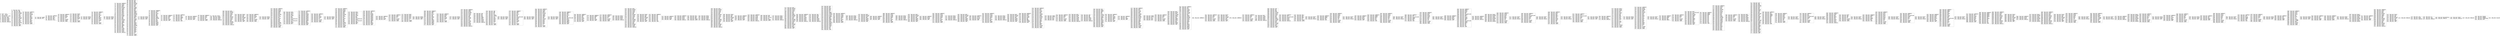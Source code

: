 digraph "graph.cfg.gv" {
	subgraph global {
		node [fontname=Courier fontsize=30.0 rank=same shape=box]
		block_0 [label="0: %00 = #0x1\l2: %01 = #0x40\l4: MSTORE(%01, %00)\l5: [NO_SSA] DUP1\l6: [NO_SSA] PUSH1\l8: [NO_SSA] PUSH1\la: [NO_SSA] PUSH1\lc: [NO_SSA] PUSH1\le: [NO_SSA] INVALID\l"]
		block_f [label="f: [NO_SSA] SUB\l10: [NO_SSA] AND\l11: [NO_SSA] DUP2\l12: [NO_SSA] MSTORE\l13: [NO_SSA] PUSH1\l15: [NO_SSA] ADD\l16: [NO_SSA] PUSH1\l18: [NO_SSA] DUP2\l19: [NO_SSA] MSTORE\l1a: [NO_SSA] PUSH1\l1c: [NO_SSA] ADD\l1d: [NO_SSA] PUSH1\l1f: [NO_SSA] DUP2\l20: [NO_SSA] MSTORE\l21: [NO_SSA] POP\l22: [NO_SSA] SWAP1\l23: [NO_SSA] JUMP\l"]
		block_24 [label="24: [NO_SSA] JUMPDEST\l25: [NO_SSA] DUP2\l26: [NO_SSA] MSTORE\l27: [NO_SSA] PUSH1\l29: [NO_SSA] ADD\l2a: [NO_SSA] SWAP1\l2b: [NO_SSA] PUSH1\l2d: [NO_SSA] SWAP1\l2e: [NO_SSA] SUB\l2f: [NO_SSA] SWAP1\l30: [NO_SSA] DUP2\l31: [NO_SSA] PUSH2\l34: [NO_SSA] JUMPI\l"]
		block_35 [label="35: [NO_SSA] SWAP1\l36: [NO_SSA] POP\l"]
		block_37 [label="37: [NO_SSA] JUMPDEST\l38: [NO_SSA] POP\l39: [NO_SSA] SWAP1\l3a: [NO_SSA] POP\l3b: [NO_SSA] PUSH1\l"]
		block_3d [label="3d: [NO_SSA] JUMPDEST\l3e: [NO_SSA] DUP4\l3f: [NO_SSA] MLOAD\l40: [NO_SSA] DUP2\l41: [NO_SSA] LT\l42: [NO_SSA] ISZERO\l43: [NO_SSA] PUSH2\l46: [NO_SSA] JUMPI\l"]
		block_47 [label="47: [NO_SSA] PUSH1\l49: [NO_SSA] DUP5\l4a: [NO_SSA] DUP3\l4b: [NO_SSA] DUP2\l4c: [NO_SSA] MLOAD\l4d: [NO_SSA] DUP2\l4e: [NO_SSA] LT\l4f: [NO_SSA] PUSH2\l52: [NO_SSA] JUMPI\l"]
		block_53 [label="53: [NO_SSA] PUSH2\l56: [NO_SSA] PUSH2\l59: [NO_SSA] JUMP\l"]
		block_5a [label="5a: [NO_SSA] JUMPDEST\l5b: [NO_SSA] PUSH1\l5d: [NO_SSA] MUL\l5e: [NO_SSA] PUSH1\l60: [NO_SSA] ADD\l61: [NO_SSA] ADD\l62: [NO_SSA] MLOAD\l63: [NO_SSA] DUP2\l64: [NO_SSA] SLOAD\l65: [NO_SSA] DUP2\l66: [NO_SSA] LT\l67: [NO_SSA] PUSH2\l6a: [NO_SSA] JUMPI\l"]
		block_6b [label="6b: [NO_SSA] PUSH2\l6e: [NO_SSA] PUSH2\l71: [NO_SSA] JUMP\l"]
		block_72 [label="72: [NO_SSA] JUMPDEST\l73: [NO_SSA] PUSH1\l75: [NO_SSA] SWAP2\l76: [NO_SSA] DUP3\l77: [NO_SSA] MSTORE\l78: [NO_SSA] PUSH1\l7a: [NO_SSA] SWAP2\l7b: [NO_SSA] DUP3\l7c: [NO_SSA] SWAP1\l7d: [NO_SSA] SHA3\l7e: [NO_SSA] PUSH1\l80: [NO_SSA] DUP1\l81: [NO_SSA] MLOAD\l82: [NO_SSA] PUSH1\l84: [NO_SSA] DUP2\l85: [NO_SSA] ADD\l86: [NO_SSA] DUP3\l87: [NO_SSA] MSTORE\l88: [NO_SSA] PUSH1\l8a: [NO_SSA] SWAP1\l8b: [NO_SSA] SWAP4\l8c: [NO_SSA] MUL\l8d: [NO_SSA] SWAP1\l8e: [NO_SSA] SWAP2\l8f: [NO_SSA] ADD\l90: [NO_SSA] DUP1\l91: [NO_SSA] SLOAD\l92: [NO_SSA] PUSH1\l94: [NO_SSA] PUSH1\l96: [NO_SSA] PUSH1\l98: [NO_SSA] INVALID\l"]
		block_99 [label="99: [NO_SSA] SUB\l9a: [NO_SSA] AND\l9b: [NO_SSA] DUP4\l9c: [NO_SSA] MSTORE\l9d: [NO_SSA] PUSH1\l9f: [NO_SSA] DUP2\la0: [NO_SSA] ADD\la1: [NO_SSA] SLOAD\la2: [NO_SSA] SWAP4\la3: [NO_SSA] DUP4\la4: [NO_SSA] ADD\la5: [NO_SSA] SWAP4\la6: [NO_SSA] SWAP1\la7: [NO_SSA] SWAP4\la8: [NO_SSA] MSTORE\la9: [NO_SSA] PUSH1\lab: [NO_SSA] SWAP1\lac: [NO_SSA] SWAP3\lad: [NO_SSA] ADD\lae: [NO_SSA] SLOAD\laf: [NO_SSA] SWAP2\lb0: [NO_SSA] DUP2\lb1: [NO_SSA] ADD\lb2: [NO_SSA] SWAP2\lb3: [NO_SSA] SWAP1\lb4: [NO_SSA] SWAP2\lb5: [NO_SSA] MSTORE\lb6: [NO_SSA] DUP3\lb7: [NO_SSA] MLOAD\lb8: [NO_SSA] DUP4\lb9: [NO_SSA] SWAP1\lba: [NO_SSA] DUP4\lbb: [NO_SSA] SWAP1\lbc: [NO_SSA] DUP2\lbd: [NO_SSA] LT\lbe: [NO_SSA] PUSH2\lc1: [NO_SSA] JUMPI\l"]
		block_c2 [label="c2: [NO_SSA] PUSH2\lc5: [NO_SSA] PUSH2\lc8: [NO_SSA] JUMP\l"]
		block_c9 [label="c9: [NO_SSA] JUMPDEST\lca: [NO_SSA] PUSH1\lcc: [NO_SSA] MUL\lcd: [NO_SSA] PUSH1\lcf: [NO_SSA] ADD\ld0: [NO_SSA] ADD\ld1: [NO_SSA] DUP2\ld2: [NO_SSA] SWAP1\ld3: [NO_SSA] MSTORE\ld4: [NO_SSA] POP\ld5: [NO_SSA] DUP1\ld6: [NO_SSA] DUP1\ld7: [NO_SSA] PUSH2\lda: [NO_SSA] SWAP1\ldb: [NO_SSA] PUSH2\lde: [NO_SSA] JUMP\l"]
		block_df [label="df: [NO_SSA] JUMPDEST\le0: [NO_SSA] SWAP2\le1: [NO_SSA] POP\le2: [NO_SSA] POP\le3: [NO_SSA] PUSH2\le6: [NO_SSA] JUMP\l"]
		block_e7 [label="e7: [NO_SSA] JUMPDEST\le8: [NO_SSA] POP\le9: [NO_SSA] SWAP3\lea: [NO_SSA] SWAP2\leb: [NO_SSA] POP\lec: [NO_SSA] POP\led: [NO_SSA] JUMP\l"]
		block_ee [label="ee: [NO_SSA] JUMPDEST\lef: [NO_SSA] PUSH2\lf2: [NO_SSA] PUSH2\lf5: [NO_SSA] JUMP\l"]
		block_f6 [label="f6: [NO_SSA] JUMPDEST\lf7: [NO_SSA] DUP3\lf8: [NO_SSA] DUP2\lf9: [NO_SSA] EQ\lfa: [NO_SSA] PUSH2\lfd: [NO_SSA] JUMPI\l"]
		block_fe [label="fe: [NO_SSA] PUSH1\l100: [NO_SSA] MLOAD\l101: [NO_SSA] PUSH3\l105: [NO_SSA] PUSH1\l107: [NO_SSA] INVALID\l"]
		block_108 [label="108: [NO_SSA] DUP2\l109: [NO_SSA] MSTORE\l10a: [NO_SSA] PUSH1\l10c: [NO_SSA] PUSH1\l10e: [NO_SSA] DUP3\l10f: [NO_SSA] ADD\l110: [NO_SSA] MSTORE\l111: [NO_SSA] PUSH1\l113: [NO_SSA] PUSH1\l115: [NO_SSA] DUP3\l116: [NO_SSA] ADD\l117: [NO_SSA] MSTORE\l118: [NO_SSA] PUSH18\l12b: [NO_SSA] PUSH1\l12d: [NO_SSA] INVALID\l"]
		block_12e [label="12e: [NO_SSA] PUSH1\l130: [NO_SSA] DUP3\l131: [NO_SSA] ADD\l132: [NO_SSA] MSTORE\l133: [NO_SSA] PUSH1\l135: [NO_SSA] ADD\l136: [NO_SSA] PUSH2\l139: [NO_SSA] JUMP\l"]
		block_13a [label="13a: [NO_SSA] JUMPDEST\l13b: [NO_SSA] DUP3\l13c: [NO_SSA] PUSH8\l145: [NO_SSA] DUP2\l146: [NO_SSA] GT\l147: [NO_SSA] ISZERO\l148: [NO_SSA] PUSH2\l14b: [NO_SSA] JUMPI\l"]
		block_14c [label="14c: [NO_SSA] PUSH2\l14f: [NO_SSA] PUSH2\l152: [NO_SSA] JUMP\l"]
		block_153 [label="153: [NO_SSA] JUMPDEST\l154: [NO_SSA] PUSH1\l156: [NO_SSA] MLOAD\l157: [NO_SSA] SWAP1\l158: [NO_SSA] DUP1\l159: [NO_SSA] DUP3\l15a: [NO_SSA] MSTORE\l15b: [NO_SSA] DUP1\l15c: [NO_SSA] PUSH1\l15e: [NO_SSA] MUL\l15f: [NO_SSA] PUSH1\l161: [NO_SSA] ADD\l162: [NO_SSA] DUP3\l163: [NO_SSA] ADD\l164: [NO_SSA] PUSH1\l166: [NO_SSA] MSTORE\l167: [NO_SSA] DUP1\l168: [NO_SSA] ISZERO\l169: [NO_SSA] PUSH2\l16c: [NO_SSA] JUMPI\l"]
		block_16d [label="16d: [NO_SSA] DUP2\l16e: [NO_SSA] PUSH1\l170: [NO_SSA] ADD\l171: [NO_SSA] PUSH1\l173: [NO_SSA] DUP3\l174: [NO_SSA] MUL\l175: [NO_SSA] DUP1\l176: [NO_SSA] CALLDATASIZE\l177: [NO_SSA] DUP4\l178: [NO_SSA] CALLDATACOPY\l179: [NO_SSA] ADD\l17a: [NO_SSA] SWAP1\l17b: [NO_SSA] POP\l"]
		block_17c [label="17c: [NO_SSA] JUMPDEST\l17d: [NO_SSA] POP\l17e: [NO_SSA] DUP1\l17f: [NO_SSA] MLOAD\l180: [NO_SSA] PUSH2\l183: [NO_SSA] SWAP2\l184: [NO_SSA] PUSH1\l186: [NO_SSA] SWAP2\l187: [NO_SSA] PUSH1\l189: [NO_SSA] SWAP1\l18a: [NO_SSA] SWAP2\l18b: [NO_SSA] ADD\l18c: [NO_SSA] SWAP1\l18d: [NO_SSA] PUSH2\l190: [NO_SSA] JUMP\l"]
		block_191 [label="191: [NO_SSA] JUMPDEST\l192: [NO_SSA] POP\l193: [NO_SSA] DUP1\l194: [NO_SSA] PUSH8\l19d: [NO_SSA] DUP2\l19e: [NO_SSA] GT\l19f: [NO_SSA] ISZERO\l1a0: [NO_SSA] PUSH2\l1a3: [NO_SSA] JUMPI\l"]
		block_1a4 [label="1a4: [NO_SSA] PUSH2\l1a7: [NO_SSA] PUSH2\l1aa: [NO_SSA] JUMP\l"]
		block_1ab [label="1ab: [NO_SSA] JUMPDEST\l1ac: [NO_SSA] PUSH1\l1ae: [NO_SSA] MLOAD\l1af: [NO_SSA] SWAP1\l1b0: [NO_SSA] DUP1\l1b1: [NO_SSA] DUP3\l1b2: [NO_SSA] MSTORE\l1b3: [NO_SSA] DUP1\l1b4: [NO_SSA] PUSH1\l1b6: [NO_SSA] MUL\l1b7: [NO_SSA] PUSH1\l1b9: [NO_SSA] ADD\l1ba: [NO_SSA] DUP3\l1bb: [NO_SSA] ADD\l1bc: [NO_SSA] PUSH1\l1be: [NO_SSA] MSTORE\l1bf: [NO_SSA] DUP1\l1c0: [NO_SSA] ISZERO\l1c1: [NO_SSA] PUSH2\l1c4: [NO_SSA] JUMPI\l"]
		block_1c5 [label="1c5: [NO_SSA] DUP2\l1c6: [NO_SSA] PUSH1\l1c8: [NO_SSA] ADD\l1c9: [NO_SSA] PUSH1\l1cb: [NO_SSA] DUP3\l1cc: [NO_SSA] MUL\l1cd: [NO_SSA] DUP1\l1ce: [NO_SSA] CALLDATASIZE\l1cf: [NO_SSA] DUP4\l1d0: [NO_SSA] CALLDATACOPY\l1d1: [NO_SSA] ADD\l1d2: [NO_SSA] SWAP1\l1d3: [NO_SSA] POP\l"]
		block_1d4 [label="1d4: [NO_SSA] JUMPDEST\l1d5: [NO_SSA] POP\l1d6: [NO_SSA] DUP1\l1d7: [NO_SSA] MLOAD\l1d8: [NO_SSA] PUSH2\l1db: [NO_SSA] SWAP2\l1dc: [NO_SSA] PUSH1\l1de: [NO_SSA] SWAP2\l1df: [NO_SSA] PUSH1\l1e1: [NO_SSA] SWAP1\l1e2: [NO_SSA] SWAP2\l1e3: [NO_SSA] ADD\l1e4: [NO_SSA] SWAP1\l1e5: [NO_SSA] PUSH2\l1e8: [NO_SSA] JUMP\l"]
		block_1e9 [label="1e9: [NO_SSA] JUMPDEST\l1ea: [NO_SSA] POP\l1eb: [NO_SSA] PUSH1\l1ed: [NO_SSA] DUP1\l"]
		block_1ee [label="1ee: [NO_SSA] JUMPDEST\l1ef: [NO_SSA] DUP5\l1f0: [NO_SSA] DUP3\l1f1: [NO_SSA] LT\l1f2: [NO_SSA] ISZERO\l1f3: [NO_SSA] PUSH2\l1f6: [NO_SSA] JUMPI\l"]
		block_1f7 [label="1f7: [NO_SSA] DUP6\l1f8: [NO_SSA] DUP6\l1f9: [NO_SSA] DUP4\l1fa: [NO_SSA] DUP2\l1fb: [NO_SSA] DUP2\l1fc: [NO_SSA] LT\l1fd: [NO_SSA] PUSH2\l200: [NO_SSA] JUMPI\l"]
		block_201 [label="201: [NO_SSA] PUSH2\l204: [NO_SSA] PUSH2\l207: [NO_SSA] JUMP\l"]
		block_208 [label="208: [NO_SSA] JUMPDEST\l209: [NO_SSA] SWAP1\l20a: [NO_SSA] POP\l20b: [NO_SSA] PUSH1\l20d: [NO_SSA] MUL\l20e: [NO_SSA] ADD\l20f: [NO_SSA] PUSH1\l211: [NO_SSA] DUP2\l212: [NO_SSA] ADD\l213: [NO_SSA] SWAP1\l214: [NO_SSA] PUSH2\l217: [NO_SSA] SWAP2\l218: [NO_SSA] SWAP1\l219: [NO_SSA] PUSH2\l21c: [NO_SSA] JUMP\l"]
		block_21d [label="21d: [NO_SSA] JUMPDEST\l21e: [NO_SSA] PUSH1\l220: [NO_SSA] DUP4\l221: [NO_SSA] DUP2\l222: [NO_SSA] SLOAD\l223: [NO_SSA] DUP2\l224: [NO_SSA] LT\l225: [NO_SSA] PUSH2\l228: [NO_SSA] JUMPI\l"]
		block_229 [label="229: [NO_SSA] PUSH2\l22c: [NO_SSA] PUSH2\l22f: [NO_SSA] JUMP\l"]
		block_230 [label="230: [NO_SSA] JUMPDEST\l231: [NO_SSA] SWAP1\l232: [NO_SSA] PUSH1\l234: [NO_SSA] MSTORE\l235: [NO_SSA] PUSH1\l237: [NO_SSA] PUSH1\l239: [NO_SSA] SHA3\l23a: [NO_SSA] ADD\l23b: [NO_SSA] PUSH1\l23d: [NO_SSA] PUSH2\l240: [NO_SSA] EXP\l241: [NO_SSA] DUP2\l242: [NO_SSA] SLOAD\l243: [NO_SSA] DUP2\l244: [NO_SSA] PUSH1\l246: [NO_SSA] PUSH1\l248: [NO_SSA] PUSH1\l24a: [NO_SSA] INVALID\l"]
		block_24b [label="24b: [NO_SSA] SUB\l24c: [NO_SSA] MUL\l24d: [NO_SSA] NOT\l24e: [NO_SSA] AND\l24f: [NO_SSA] SWAP1\l250: [NO_SSA] DUP4\l251: [NO_SSA] PUSH1\l253: [NO_SSA] PUSH1\l255: [NO_SSA] PUSH1\l257: [NO_SSA] INVALID\l"]
		block_258 [label="258: [NO_SSA] SUB\l259: [NO_SSA] AND\l25a: [NO_SSA] MUL\l25b: [NO_SSA] OR\l25c: [NO_SSA] SWAP1\l25d: [NO_SSA] SSTORE\l25e: [NO_SSA] POP\l25f: [NO_SSA] DUP4\l260: [NO_SSA] DUP4\l261: [NO_SSA] DUP4\l262: [NO_SSA] DUP2\l263: [NO_SSA] DUP2\l264: [NO_SSA] LT\l265: [NO_SSA] PUSH2\l268: [NO_SSA] JUMPI\l"]
		block_269 [label="269: [NO_SSA] PUSH2\l26c: [NO_SSA] PUSH2\l26f: [NO_SSA] JUMP\l"]
		block_270 [label="270: [NO_SSA] JUMPDEST\l271: [NO_SSA] SWAP1\l272: [NO_SSA] POP\l273: [NO_SSA] PUSH1\l275: [NO_SSA] MUL\l276: [NO_SSA] ADD\l277: [NO_SSA] CALLDATALOAD\l278: [NO_SSA] PUSH1\l27a: [NO_SSA] DUP4\l27b: [NO_SSA] DUP2\l27c: [NO_SSA] SLOAD\l27d: [NO_SSA] DUP2\l27e: [NO_SSA] LT\l27f: [NO_SSA] PUSH2\l282: [NO_SSA] JUMPI\l"]
		block_283 [label="283: [NO_SSA] PUSH2\l286: [NO_SSA] PUSH2\l289: [NO_SSA] JUMP\l"]
		block_28a [label="28a: [NO_SSA] JUMPDEST\l28b: [NO_SSA] PUSH1\l28d: [NO_SSA] SWAP2\l28e: [NO_SSA] DUP3\l28f: [NO_SSA] MSTORE\l290: [NO_SSA] PUSH1\l292: [NO_SSA] SWAP1\l293: [NO_SSA] SWAP2\l294: [NO_SSA] SHA3\l295: [NO_SSA] ADD\l296: [NO_SSA] SSTORE\l297: [NO_SSA] DUP4\l298: [NO_SSA] DUP4\l299: [NO_SSA] DUP4\l29a: [NO_SSA] DUP2\l29b: [NO_SSA] DUP2\l29c: [NO_SSA] LT\l29d: [NO_SSA] PUSH2\l2a0: [NO_SSA] JUMPI\l"]
		block_2a1 [label="2a1: [NO_SSA] PUSH2\l2a4: [NO_SSA] PUSH2\l2a7: [NO_SSA] JUMP\l"]
		block_2a8 [label="2a8: [NO_SSA] JUMPDEST\l2a9: [NO_SSA] SWAP1\l2aa: [NO_SSA] POP\l2ab: [NO_SSA] PUSH1\l2ad: [NO_SSA] MUL\l2ae: [NO_SSA] ADD\l2af: [NO_SSA] CALLDATALOAD\l2b0: [NO_SSA] DUP2\l2b1: [NO_SSA] PUSH2\l2b4: [NO_SSA] SWAP2\l2b5: [NO_SSA] SWAP1\l2b6: [NO_SSA] PUSH2\l2b9: [NO_SSA] JUMP\l"]
		block_2ba [label="2ba: [NO_SSA] JUMPDEST\l2bb: [NO_SSA] SWAP1\l2bc: [NO_SSA] POP\l2bd: [NO_SSA] DUP2\l2be: [NO_SSA] PUSH2\l2c1: [NO_SSA] DUP2\l2c2: [NO_SSA] PUSH2\l2c5: [NO_SSA] JUMP\l"]
		block_2c6 [label="2c6: [NO_SSA] JUMPDEST\l2c7: [NO_SSA] SWAP3\l2c8: [NO_SSA] POP\l2c9: [NO_SSA] POP\l2ca: [NO_SSA] PUSH2\l2cd: [NO_SSA] JUMP\l"]
		block_2ce [label="2ce: [NO_SSA] JUMPDEST\l2cf: [NO_SSA] PUSH2\l2d2: [NO_SSA] DUP2\l2d3: [NO_SSA] GT\l2d4: [NO_SSA] ISZERO\l2d5: [NO_SSA] PUSH2\l2d8: [NO_SSA] JUMPI\l"]
		block_2d9 [label="2d9: [NO_SSA] PUSH1\l2db: [NO_SSA] MLOAD\l2dc: [NO_SSA] PUSH3\l2e0: [NO_SSA] PUSH1\l2e2: [NO_SSA] INVALID\l"]
		block_2e3 [label="2e3: [NO_SSA] DUP2\l2e4: [NO_SSA] MSTORE\l2e5: [NO_SSA] PUSH1\l2e7: [NO_SSA] PUSH1\l2e9: [NO_SSA] DUP3\l2ea: [NO_SSA] ADD\l2eb: [NO_SSA] MSTORE\l2ec: [NO_SSA] PUSH1\l2ee: [NO_SSA] PUSH1\l2f0: [NO_SSA] DUP3\l2f1: [NO_SSA] ADD\l2f2: [NO_SSA] MSTORE\l2f3: [NO_SSA] PUSH32\l314: [NO_SSA] PUSH1\l316: [NO_SSA] DUP3\l317: [NO_SSA] ADD\l318: [NO_SSA] MSTORE\l319: [NO_SSA] PUSH6\l320: [NO_SSA] PUSH1\l322: [NO_SSA] INVALID\l"]
		block_323 [label="323: [NO_SSA] PUSH1\l325: [NO_SSA] DUP3\l326: [NO_SSA] ADD\l327: [NO_SSA] MSTORE\l328: [NO_SSA] PUSH1\l32a: [NO_SSA] ADD\l32b: [NO_SSA] PUSH2\l32e: [NO_SSA] JUMP\l"]
		block_32f [label="32f: [NO_SSA] JUMPDEST\l330: [NO_SSA] POP\l331: [NO_SSA] POP\l332: [NO_SSA] POP\l333: [NO_SSA] POP\l334: [NO_SSA] POP\l335: [NO_SSA] POP\l336: [NO_SSA] JUMP\l"]
		block_337 [label="337: [NO_SSA] JUMPDEST\l338: [NO_SSA] PUSH2\l33b: [NO_SSA] PUSH2\l33e: [NO_SSA] JUMP\l"]
		block_33f [label="33f: [NO_SSA] JUMPDEST\l340: [NO_SSA] PUSH1\l342: [NO_SSA] PUSH1\l344: [NO_SSA] PUSH1\l346: [NO_SSA] INVALID\l"]
		block_347 [label="347: [NO_SSA] SUB\l348: [NO_SSA] DUP2\l349: [NO_SSA] AND\l34a: [NO_SSA] PUSH2\l34d: [NO_SSA] JUMPI\l"]
		block_34e [label="34e: [NO_SSA] PUSH1\l350: [NO_SSA] MLOAD\l351: [NO_SSA] PUSH3\l355: [NO_SSA] PUSH1\l357: [NO_SSA] INVALID\l"]
		block_358 [label="358: [NO_SSA] DUP2\l359: [NO_SSA] MSTORE\l35a: [NO_SSA] PUSH1\l35c: [NO_SSA] PUSH1\l35e: [NO_SSA] DUP3\l35f: [NO_SSA] ADD\l360: [NO_SSA] MSTORE\l361: [NO_SSA] PUSH1\l363: [NO_SSA] PUSH1\l365: [NO_SSA] DUP3\l366: [NO_SSA] ADD\l367: [NO_SSA] MSTORE\l368: [NO_SSA] PUSH32\l389: [NO_SSA] PUSH1\l38b: [NO_SSA] DUP3\l38c: [NO_SSA] ADD\l38d: [NO_SSA] MSTORE\l38e: [NO_SSA] PUSH6\l395: [NO_SSA] PUSH1\l397: [NO_SSA] INVALID\l"]
		block_398 [label="398: [NO_SSA] PUSH1\l39a: [NO_SSA] DUP3\l39b: [NO_SSA] ADD\l39c: [NO_SSA] MSTORE\l39d: [NO_SSA] PUSH1\l39f: [NO_SSA] ADD\l3a0: [NO_SSA] PUSH2\l3a3: [NO_SSA] JUMP\l"]
		block_3a4 [label="3a4: [NO_SSA] JUMPDEST\l3a5: [NO_SSA] PUSH2\l3a8: [NO_SSA] DUP2\l3a9: [NO_SSA] PUSH2\l3ac: [NO_SSA] JUMP\l"]
		block_3ad [label="3ad: [NO_SSA] JUMPDEST\l3ae: [NO_SSA] PUSH1\l3b0: [NO_SSA] SLOAD\l3b1: [NO_SSA] PUSH1\l3b3: [NO_SSA] PUSH1\l3b5: [NO_SSA] PUSH1\l3b7: [NO_SSA] INVALID\l"]
		block_3b8 [label="3b8: [NO_SSA] SUB\l3b9: [NO_SSA] AND\l3ba: [NO_SSA] CALLER\l3bb: [NO_SSA] EQ\l3bc: [NO_SSA] PUSH2\l3bf: [NO_SSA] JUMPI\l"]
		block_3c0 [label="3c0: [NO_SSA] PUSH1\l3c2: [NO_SSA] MLOAD\l3c3: [NO_SSA] PUSH3\l3c7: [NO_SSA] PUSH1\l3c9: [NO_SSA] INVALID\l"]
		block_3ca [label="3ca: [NO_SSA] DUP2\l3cb: [NO_SSA] MSTORE\l3cc: [NO_SSA] PUSH1\l3ce: [NO_SSA] PUSH1\l3d0: [NO_SSA] DUP3\l3d1: [NO_SSA] ADD\l3d2: [NO_SSA] DUP2\l3d3: [NO_SSA] SWAP1\l3d4: [NO_SSA] MSTORE\l3d5: [NO_SSA] PUSH1\l3d7: [NO_SSA] DUP3\l3d8: [NO_SSA] ADD\l3d9: [NO_SSA] MSTORE\l3da: [NO_SSA] PUSH32\l3fb: [NO_SSA] PUSH1\l3fd: [NO_SSA] DUP3\l3fe: [NO_SSA] ADD\l3ff: [NO_SSA] MSTORE\l400: [NO_SSA] PUSH1\l402: [NO_SSA] ADD\l403: [NO_SSA] PUSH2\l406: [NO_SSA] JUMP\l"]
		block_407 [label="407: [NO_SSA] JUMPDEST\l408: [NO_SSA] PUSH1\l40a: [NO_SSA] DUP1\l40b: [NO_SSA] SLOAD\l40c: [NO_SSA] PUSH1\l40e: [NO_SSA] PUSH1\l410: [NO_SSA] PUSH1\l412: [NO_SSA] INVALID\l"]
		block_413 [label="413: [NO_SSA] SUB\l414: [NO_SSA] DUP4\l415: [NO_SSA] DUP2\l416: [NO_SSA] AND\l417: [NO_SSA] PUSH1\l419: [NO_SSA] PUSH1\l41b: [NO_SSA] PUSH1\l41d: [NO_SSA] INVALID\l"]
		block_41e [label="41e: [NO_SSA] SUB\l41f: [NO_SSA] NOT\l420: [NO_SSA] DUP4\l421: [NO_SSA] AND\l422: [NO_SSA] DUP2\l423: [NO_SSA] OR\l424: [NO_SSA] SWAP1\l425: [NO_SSA] SWAP4\l426: [NO_SSA] SSTORE\l427: [NO_SSA] PUSH1\l429: [NO_SSA] MLOAD\l42a: [NO_SSA] SWAP2\l42b: [NO_SSA] AND\l42c: [NO_SSA] SWAP2\l42d: [NO_SSA] SWAP1\l42e: [NO_SSA] DUP3\l42f: [NO_SSA] SWAP1\l430: [NO_SSA] PUSH32\l451: [NO_SSA] SWAP1\l452: [NO_SSA] PUSH1\l454: [NO_SSA] SWAP1\l455: [NO_SSA] LOG3\l456: [NO_SSA] POP\l457: [NO_SSA] POP\l458: [NO_SSA] JUMP\l"]
		block_459 [label="459: [NO_SSA] JUMPDEST\l45a: [NO_SSA] PUSH1\l45c: [NO_SSA] SLOAD\l45d: [NO_SSA] PUSH2\l460: [NO_SSA] SWAP1\l461: [NO_SSA] DIV\l462: [NO_SSA] PUSH1\l464: [NO_SSA] AND\l465: [NO_SSA] PUSH2\l468: [NO_SSA] JUMPI\l"]
		block_469 [label="469: [NO_SSA] PUSH1\l46b: [NO_SSA] MLOAD\l46c: [NO_SSA] PUSH3\l470: [NO_SSA] PUSH1\l472: [NO_SSA] INVALID\l"]
		block_473 [label="473: [NO_SSA] DUP2\l474: [NO_SSA] MSTORE\l475: [NO_SSA] PUSH1\l477: [NO_SSA] ADD\l478: [NO_SSA] PUSH2\l47b: [NO_SSA] SWAP1\l47c: [NO_SSA] PUSH2\l47f: [NO_SSA] JUMP\l"]
		block_480 [label="480: [NO_SSA] JUMPDEST\l481: [NO_SSA] PUSH2\l484: [NO_SSA] PUSH2\l487: [NO_SSA] JUMP\l"]
		block_488 [label="488: [NO_SSA] JUMPDEST\l489: [NO_SSA] PUSH1\l48b: [NO_SSA] SLOAD\l48c: [NO_SSA] PUSH2\l48f: [NO_SSA] SWAP1\l490: [NO_SSA] DIV\l491: [NO_SSA] PUSH1\l493: [NO_SSA] AND\l494: [NO_SSA] PUSH2\l497: [NO_SSA] JUMPI\l"]
		block_498 [label="498: [NO_SSA] PUSH1\l49a: [NO_SSA] MLOAD\l49b: [NO_SSA] PUSH3\l49f: [NO_SSA] PUSH1\l4a1: [NO_SSA] INVALID\l"]
		block_4a2 [label="4a2: [NO_SSA] DUP2\l4a3: [NO_SSA] MSTORE\l4a4: [NO_SSA] PUSH1\l4a6: [NO_SSA] ADD\l4a7: [NO_SSA] PUSH2\l4aa: [NO_SSA] SWAP1\l4ab: [NO_SSA] PUSH2\l4ae: [NO_SSA] JUMP\l"]
		block_4af [label="4af: [NO_SSA] JUMPDEST\l4b0: [NO_SSA] PUSH2\l4b3: [NO_SSA] PUSH2\l4b6: [NO_SSA] JUMP\l"]
		block_4b7 [label="4b7: [NO_SSA] JUMPDEST\l4b8: [NO_SSA] PUSH1\l4ba: [NO_SSA] SLOAD\l4bb: [NO_SSA] PUSH2\l4be: [NO_SSA] SWAP1\l4bf: [NO_SSA] DIV\l4c0: [NO_SSA] PUSH1\l4c2: [NO_SSA] AND\l4c3: [NO_SSA] PUSH2\l4c6: [NO_SSA] JUMPI\l"]
		block_4c7 [label="4c7: [NO_SSA] PUSH1\l4c9: [NO_SSA] MLOAD\l4ca: [NO_SSA] PUSH3\l4ce: [NO_SSA] PUSH1\l4d0: [NO_SSA] INVALID\l"]
		block_4d1 [label="4d1: [NO_SSA] DUP2\l4d2: [NO_SSA] MSTORE\l4d3: [NO_SSA] PUSH1\l4d5: [NO_SSA] ADD\l4d6: [NO_SSA] PUSH2\l4d9: [NO_SSA] SWAP1\l4da: [NO_SSA] PUSH2\l4dd: [NO_SSA] JUMP\l"]
		block_4de [label="4de: [NO_SSA] JUMPDEST\l4df: [NO_SSA] PUSH2\l4e2: [NO_SSA] CALLER\l4e3: [NO_SSA] PUSH2\l4e6: [NO_SSA] JUMP\l"]
		block_4e7 [label="4e7: [NO_SSA] JUMPDEST\l4e8: [NO_SSA] PUSH1\l4ea: [NO_SSA] SLOAD\l4eb: [NO_SSA] PUSH2\l4ee: [NO_SSA] SWAP1\l4ef: [NO_SSA] DIV\l4f0: [NO_SSA] PUSH1\l4f2: [NO_SSA] AND\l4f3: [NO_SSA] PUSH2\l4f6: [NO_SSA] JUMPI\l"]
		block_4f7 [label="4f7: [NO_SSA] PUSH1\l4f9: [NO_SSA] MLOAD\l4fa: [NO_SSA] PUSH3\l4fe: [NO_SSA] PUSH1\l500: [NO_SSA] INVALID\l"]
		block_501 [label="501: [NO_SSA] DUP2\l502: [NO_SSA] MSTORE\l503: [NO_SSA] PUSH1\l505: [NO_SSA] ADD\l506: [NO_SSA] PUSH2\l509: [NO_SSA] SWAP1\l50a: [NO_SSA] PUSH2\l50d: [NO_SSA] JUMP\l"]
		block_50e [label="50e: [NO_SSA] JUMPDEST\l50f: [NO_SSA] PUSH1\l511: [NO_SSA] DUP1\l512: [NO_SSA] SLOAD\l513: [NO_SSA] PUSH1\l515: [NO_SSA] NOT\l516: [NO_SSA] AND\l517: [NO_SSA] SWAP1\l518: [NO_SSA] SSTORE\l519: [NO_SSA] JUMP\l"]
		block_51a [label="51a: [NO_SSA] JUMPDEST\l51b: [NO_SSA] DUP3\l51c: [NO_SSA] DUP1\l51d: [NO_SSA] SLOAD\l51e: [NO_SSA] DUP3\l51f: [NO_SSA] DUP3\l520: [NO_SSA] SSTORE\l521: [NO_SSA] SWAP1\l522: [NO_SSA] PUSH1\l524: [NO_SSA] MSTORE\l525: [NO_SSA] PUSH1\l527: [NO_SSA] PUSH1\l529: [NO_SSA] SHA3\l52a: [NO_SSA] SWAP1\l52b: [NO_SSA] DUP2\l52c: [NO_SSA] ADD\l52d: [NO_SSA] SWAP3\l52e: [NO_SSA] DUP3\l52f: [NO_SSA] ISZERO\l530: [NO_SSA] PUSH2\l533: [NO_SSA] JUMPI\l"]
		block_534 [label="534: [NO_SSA] SWAP2\l535: [NO_SSA] PUSH1\l537: [NO_SSA] MUL\l538: [NO_SSA] DUP3\l539: [NO_SSA] ADD\l"]
		block_53a [label="53a: [NO_SSA] JUMPDEST\l53b: [NO_SSA] DUP3\l53c: [NO_SSA] DUP2\l53d: [NO_SSA] GT\l53e: [NO_SSA] ISZERO\l53f: [NO_SSA] PUSH2\l542: [NO_SSA] JUMPI\l"]
		block_543 [label="543: [NO_SSA] DUP3\l544: [NO_SSA] MLOAD\l545: [NO_SSA] DUP3\l546: [NO_SSA] SLOAD\l547: [NO_SSA] PUSH1\l549: [NO_SSA] PUSH1\l54b: [NO_SSA] PUSH1\l54d: [NO_SSA] INVALID\l"]
		block_54e [label="54e: [NO_SSA] SUB\l54f: [NO_SSA] NOT\l550: [NO_SSA] AND\l551: [NO_SSA] PUSH1\l553: [NO_SSA] PUSH1\l555: [NO_SSA] PUSH1\l557: [NO_SSA] INVALID\l"]
		block_558 [label="558: [NO_SSA] SUB\l559: [NO_SSA] SWAP1\l55a: [NO_SSA] SWAP2\l55b: [NO_SSA] AND\l55c: [NO_SSA] OR\l55d: [NO_SSA] DUP3\l55e: [NO_SSA] SSTORE\l55f: [NO_SSA] PUSH1\l561: [NO_SSA] SWAP1\l562: [NO_SSA] SWAP3\l563: [NO_SSA] ADD\l564: [NO_SSA] SWAP2\l565: [NO_SSA] PUSH1\l567: [NO_SSA] SWAP1\l568: [NO_SSA] SWAP2\l569: [NO_SSA] ADD\l56a: [NO_SSA] SWAP1\l56b: [NO_SSA] PUSH2\l56e: [NO_SSA] JUMP\l"]
		block_56f [label="56f: [NO_SSA] JUMPDEST\l570: [NO_SSA] POP\l571: [NO_SSA] PUSH2\l574: [NO_SSA] SWAP3\l575: [NO_SSA] SWAP2\l576: [NO_SSA] POP\l577: [NO_SSA] PUSH2\l57a: [NO_SSA] JUMP\l"]
		block_57b [label="57b: [NO_SSA] JUMPDEST\l57c: [NO_SSA] POP\l57d: [NO_SSA] SWAP1\l57e: [NO_SSA] JUMP\l"]
		block_57f [label="57f: [NO_SSA] JUMPDEST\l580: [NO_SSA] DUP3\l581: [NO_SSA] DUP1\l582: [NO_SSA] SLOAD\l583: [NO_SSA] DUP3\l584: [NO_SSA] DUP3\l585: [NO_SSA] SSTORE\l586: [NO_SSA] SWAP1\l587: [NO_SSA] PUSH1\l589: [NO_SSA] MSTORE\l58a: [NO_SSA] PUSH1\l58c: [NO_SSA] PUSH1\l58e: [NO_SSA] SHA3\l58f: [NO_SSA] SWAP1\l590: [NO_SSA] DUP2\l591: [NO_SSA] ADD\l592: [NO_SSA] SWAP3\l593: [NO_SSA] DUP3\l594: [NO_SSA] ISZERO\l595: [NO_SSA] PUSH2\l598: [NO_SSA] JUMPI\l"]
		block_599 [label="599: [NO_SSA] SWAP2\l59a: [NO_SSA] PUSH1\l59c: [NO_SSA] MUL\l59d: [NO_SSA] DUP3\l59e: [NO_SSA] ADD\l"]
		block_59f [label="59f: [NO_SSA] JUMPDEST\l5a0: [NO_SSA] DUP3\l5a1: [NO_SSA] DUP2\l5a2: [NO_SSA] GT\l5a3: [NO_SSA] ISZERO\l5a4: [NO_SSA] PUSH2\l5a7: [NO_SSA] JUMPI\l"]
		block_5a8 [label="5a8: [NO_SSA] DUP3\l5a9: [NO_SSA] MLOAD\l5aa: [NO_SSA] DUP3\l5ab: [NO_SSA] SSTORE\l5ac: [NO_SSA] SWAP2\l5ad: [NO_SSA] PUSH1\l5af: [NO_SSA] ADD\l5b0: [NO_SSA] SWAP2\l5b1: [NO_SSA] SWAP1\l5b2: [NO_SSA] PUSH1\l5b4: [NO_SSA] ADD\l5b5: [NO_SSA] SWAP1\l5b6: [NO_SSA] PUSH2\l5b9: [NO_SSA] JUMP\l"]
		block_5ba [label="5ba: [NO_SSA] JUMPDEST\l5bb: [NO_SSA] POP\l5bc: [NO_SSA] DUP1\l5bd: [NO_SSA] SLOAD\l5be: [NO_SSA] PUSH1\l5c0: [NO_SSA] DUP3\l5c1: [NO_SSA] SSTORE\l5c2: [NO_SSA] PUSH1\l5c4: [NO_SSA] MUL\l5c5: [NO_SSA] SWAP1\l5c6: [NO_SSA] PUSH1\l5c8: [NO_SSA] MSTORE\l5c9: [NO_SSA] PUSH1\l5cb: [NO_SSA] PUSH1\l5cd: [NO_SSA] SHA3\l5ce: [NO_SSA] SWAP1\l5cf: [NO_SSA] DUP2\l5d0: [NO_SSA] ADD\l5d1: [NO_SSA] SWAP1\l5d2: [NO_SSA] PUSH2\l5d5: [NO_SSA] SWAP2\l5d6: [NO_SSA] SWAP1\l5d7: [NO_SSA] PUSH2\l5da: [NO_SSA] JUMP\l"]
		block_5db [label="5db: [NO_SSA] JUMPDEST\l"]
		block_5dc [label="5dc: [NO_SSA] JUMPDEST\l5dd: [NO_SSA] DUP1\l5de: [NO_SSA] DUP3\l5df: [NO_SSA] GT\l5e0: [NO_SSA] ISZERO\l5e1: [NO_SSA] PUSH2\l5e4: [NO_SSA] JUMPI\l"]
		block_5e5 [label="5e5: [NO_SSA] PUSH1\l5e7: [NO_SSA] DUP2\l5e8: [NO_SSA] SSTORE\l5e9: [NO_SSA] PUSH1\l5eb: [NO_SSA] ADD\l5ec: [NO_SSA] PUSH2\l5ef: [NO_SSA] JUMP\l"]
		block_5f0 [label="5f0: [NO_SSA] JUMPDEST\l"]
		block_5f1 [label="5f1: [NO_SSA] JUMPDEST\l5f2: [NO_SSA] DUP1\l5f3: [NO_SSA] DUP3\l5f4: [NO_SSA] GT\l5f5: [NO_SSA] ISZERO\l5f6: [NO_SSA] PUSH2\l5f9: [NO_SSA] JUMPI\l"]
		block_5fa [label="5fa: [NO_SSA] DUP1\l5fb: [NO_SSA] SLOAD\l5fc: [NO_SSA] PUSH1\l5fe: [NO_SSA] PUSH1\l600: [NO_SSA] PUSH1\l602: [NO_SSA] INVALID\l"]
		block_603 [label="603: [NO_SSA] SUB\l604: [NO_SSA] NOT\l605: [NO_SSA] AND\l606: [NO_SSA] DUP2\l607: [NO_SSA] SSTORE\l608: [NO_SSA] PUSH1\l60a: [NO_SSA] PUSH1\l60c: [NO_SSA] DUP3\l60d: [NO_SSA] ADD\l60e: [NO_SSA] DUP2\l60f: [NO_SSA] SWAP1\l610: [NO_SSA] SSTORE\l611: [NO_SSA] PUSH1\l613: [NO_SSA] DUP3\l614: [NO_SSA] ADD\l615: [NO_SSA] SSTORE\l616: [NO_SSA] PUSH1\l618: [NO_SSA] ADD\l619: [NO_SSA] PUSH2\l61c: [NO_SSA] JUMP\l"]
		block_61d [label="61d: [NO_SSA] JUMPDEST\l61e: [NO_SSA] DUP1\l61f: [NO_SSA] CALLDATALOAD\l620: [NO_SSA] PUSH1\l622: [NO_SSA] PUSH1\l624: [NO_SSA] PUSH1\l626: [NO_SSA] INVALID\l"]
		block_627 [label="627: [NO_SSA] SUB\l628: [NO_SSA] DUP2\l629: [NO_SSA] AND\l62a: [NO_SSA] DUP2\l62b: [NO_SSA] EQ\l62c: [NO_SSA] PUSH2\l62f: [NO_SSA] JUMPI\l"]
		block_630 [label="630: [NO_SSA] PUSH1\l632: [NO_SSA] DUP1\l633: [NO_SSA] REVERT\l"]
		block_634 [label="634: [NO_SSA] JUMPDEST\l635: [NO_SSA] SWAP2\l636: [NO_SSA] SWAP1\l637: [NO_SSA] POP\l638: [NO_SSA] JUMP\l"]
		block_639 [label="639: [NO_SSA] JUMPDEST\l63a: [NO_SSA] PUSH1\l63c: [NO_SSA] PUSH1\l63e: [NO_SSA] DUP3\l63f: [NO_SSA] DUP5\l640: [NO_SSA] SUB\l641: [NO_SSA] SLT\l642: [NO_SSA] ISZERO\l643: [NO_SSA] PUSH2\l646: [NO_SSA] JUMPI\l"]
		block_647 [label="647: [NO_SSA] PUSH1\l649: [NO_SSA] DUP1\l64a: [NO_SSA] REVERT\l"]
		block_64b [label="64b: [NO_SSA] JUMPDEST\l64c: [NO_SSA] PUSH2\l64f: [NO_SSA] DUP3\l650: [NO_SSA] PUSH2\l653: [NO_SSA] JUMP\l"]
		block_654 [label="654: [NO_SSA] JUMPDEST\l655: [NO_SSA] SWAP4\l656: [NO_SSA] SWAP3\l657: [NO_SSA] POP\l658: [NO_SSA] POP\l659: [NO_SSA] POP\l65a: [NO_SSA] JUMP\l"]
		block_65b [label="65b: [NO_SSA] JUMPDEST\l65c: [NO_SSA] PUSH1\l65e: [NO_SSA] PUSH1\l660: [NO_SSA] DUP3\l661: [NO_SSA] DUP5\l662: [NO_SSA] SUB\l663: [NO_SSA] SLT\l664: [NO_SSA] ISZERO\l665: [NO_SSA] PUSH2\l668: [NO_SSA] JUMPI\l"]
		block_669 [label="669: [NO_SSA] PUSH1\l66b: [NO_SSA] DUP1\l66c: [NO_SSA] REVERT\l"]
		block_66d [label="66d: [NO_SSA] JUMPDEST\l66e: [NO_SSA] POP\l66f: [NO_SSA] CALLDATALOAD\l670: [NO_SSA] SWAP2\l671: [NO_SSA] SWAP1\l672: [NO_SSA] POP\l673: [NO_SSA] JUMP\l"]
		block_674 [label="674: [NO_SSA] JUMPDEST\l675: [NO_SSA] PUSH1\l677: [NO_SSA] DUP1\l678: [NO_SSA] PUSH1\l67a: [NO_SSA] PUSH1\l67c: [NO_SSA] DUP5\l67d: [NO_SSA] DUP7\l67e: [NO_SSA] SUB\l67f: [NO_SSA] SLT\l680: [NO_SSA] ISZERO\l681: [NO_SSA] PUSH2\l684: [NO_SSA] JUMPI\l"]
		block_685 [label="685: [NO_SSA] PUSH1\l687: [NO_SSA] DUP1\l688: [NO_SSA] REVERT\l"]
		block_689 [label="689: [NO_SSA] JUMPDEST\l68a: [NO_SSA] PUSH2\l68d: [NO_SSA] DUP5\l68e: [NO_SSA] PUSH2\l691: [NO_SSA] JUMP\l"]
		block_692 [label="692: [NO_SSA] JUMPDEST\l693: [NO_SSA] SWAP6\l694: [NO_SSA] PUSH1\l696: [NO_SSA] DUP6\l697: [NO_SSA] ADD\l698: [NO_SSA] CALLDATALOAD\l699: [NO_SSA] SWAP6\l69a: [NO_SSA] POP\l69b: [NO_SSA] PUSH1\l69d: [NO_SSA] SWAP1\l69e: [NO_SSA] SWAP5\l69f: [NO_SSA] ADD\l6a0: [NO_SSA] CALLDATALOAD\l6a1: [NO_SSA] SWAP4\l6a2: [NO_SSA] SWAP3\l6a3: [NO_SSA] POP\l6a4: [NO_SSA] POP\l6a5: [NO_SSA] POP\l6a6: [NO_SSA] JUMP\l"]
		block_6a7 [label="6a7: [NO_SSA] JUMPDEST\l6a8: [NO_SSA] PUSH4\l6ad: [NO_SSA] PUSH1\l6af: [NO_SSA] INVALID\l"]
		block_6b0 [label="6b0: [NO_SSA] PUSH1\l6b2: [NO_SSA] MSTORE\l6b3: [NO_SSA] PUSH1\l6b5: [NO_SSA] PUSH1\l6b7: [NO_SSA] MSTORE\l6b8: [NO_SSA] PUSH1\l6ba: [NO_SSA] PUSH1\l6bc: [NO_SSA] REVERT\l"]
		block_6bd [label="6bd: [NO_SSA] JUMPDEST\l6be: [NO_SSA] PUSH1\l6c0: [NO_SSA] PUSH1\l6c2: [NO_SSA] DUP1\l6c3: [NO_SSA] DUP4\l6c4: [NO_SSA] DUP6\l6c5: [NO_SSA] SUB\l6c6: [NO_SSA] SLT\l6c7: [NO_SSA] ISZERO\l6c8: [NO_SSA] PUSH2\l6cb: [NO_SSA] JUMPI\l"]
		block_6cc [label="6cc: [NO_SSA] PUSH1\l6ce: [NO_SSA] DUP1\l6cf: [NO_SSA] REVERT\l"]
		block_6d0 [label="6d0: [NO_SSA] JUMPDEST\l6d1: [NO_SSA] DUP3\l6d2: [NO_SSA] CALLDATALOAD\l6d3: [NO_SSA] PUSH8\l6dc: [NO_SSA] DUP1\l6dd: [NO_SSA] DUP3\l6de: [NO_SSA] GT\l6df: [NO_SSA] ISZERO\l6e0: [NO_SSA] PUSH2\l6e3: [NO_SSA] JUMPI\l"]
		block_6e4 [label="6e4: [NO_SSA] PUSH1\l6e6: [NO_SSA] DUP1\l6e7: [NO_SSA] REVERT\l"]
		block_6e8 [label="6e8: [NO_SSA] JUMPDEST\l6e9: [NO_SSA] DUP2\l6ea: [NO_SSA] DUP6\l6eb: [NO_SSA] ADD\l6ec: [NO_SSA] SWAP2\l6ed: [NO_SSA] POP\l6ee: [NO_SSA] DUP6\l6ef: [NO_SSA] PUSH1\l6f1: [NO_SSA] DUP4\l6f2: [NO_SSA] ADD\l6f3: [NO_SSA] SLT\l6f4: [NO_SSA] PUSH2\l6f7: [NO_SSA] JUMPI\l"]
		block_6f8 [label="6f8: [NO_SSA] PUSH1\l6fa: [NO_SSA] DUP1\l6fb: [NO_SSA] REVERT\l"]
		block_6fc [label="6fc: [NO_SSA] JUMPDEST\l6fd: [NO_SSA] DUP2\l6fe: [NO_SSA] CALLDATALOAD\l6ff: [NO_SSA] DUP2\l700: [NO_SSA] DUP2\l701: [NO_SSA] GT\l702: [NO_SSA] ISZERO\l703: [NO_SSA] PUSH2\l706: [NO_SSA] JUMPI\l"]
		block_707 [label="707: [NO_SSA] PUSH2\l70a: [NO_SSA] PUSH2\l70d: [NO_SSA] JUMP\l"]
		block_70e [label="70e: [NO_SSA] JUMPDEST\l70f: [NO_SSA] DUP1\l710: [NO_SSA] PUSH1\l712: [NO_SSA] INVALID\l"]
		block_713 [label="713: [NO_SSA] PUSH1\l715: [NO_SSA] MLOAD\l716: [NO_SSA] PUSH1\l718: [NO_SSA] NOT\l719: [NO_SSA] PUSH1\l71b: [NO_SSA] DUP4\l71c: [NO_SSA] ADD\l71d: [NO_SSA] AND\l71e: [NO_SSA] DUP2\l71f: [NO_SSA] ADD\l720: [NO_SSA] DUP2\l721: [NO_SSA] DUP2\l722: [NO_SSA] LT\l723: [NO_SSA] DUP6\l724: [NO_SSA] DUP3\l725: [NO_SSA] GT\l726: [NO_SSA] OR\l727: [NO_SSA] ISZERO\l728: [NO_SSA] PUSH2\l72b: [NO_SSA] JUMPI\l"]
		block_72c [label="72c: [NO_SSA] PUSH2\l72f: [NO_SSA] PUSH2\l732: [NO_SSA] JUMP\l"]
		block_733 [label="733: [NO_SSA] JUMPDEST\l734: [NO_SSA] PUSH1\l736: [NO_SSA] MSTORE\l737: [NO_SSA] SWAP2\l738: [NO_SSA] DUP3\l739: [NO_SSA] MSTORE\l73a: [NO_SSA] DUP5\l73b: [NO_SSA] DUP3\l73c: [NO_SSA] ADD\l73d: [NO_SSA] SWAP3\l73e: [NO_SSA] POP\l73f: [NO_SSA] DUP4\l740: [NO_SSA] DUP2\l741: [NO_SSA] ADD\l742: [NO_SSA] DUP6\l743: [NO_SSA] ADD\l744: [NO_SSA] SWAP2\l745: [NO_SSA] DUP9\l746: [NO_SSA] DUP4\l747: [NO_SSA] GT\l748: [NO_SSA] ISZERO\l749: [NO_SSA] PUSH2\l74c: [NO_SSA] JUMPI\l"]
		block_74d [label="74d: [NO_SSA] PUSH1\l74f: [NO_SSA] DUP1\l750: [NO_SSA] REVERT\l"]
		block_751 [label="751: [NO_SSA] JUMPDEST\l752: [NO_SSA] SWAP4\l753: [NO_SSA] DUP6\l754: [NO_SSA] ADD\l755: [NO_SSA] SWAP4\l"]
		block_756 [label="756: [NO_SSA] JUMPDEST\l757: [NO_SSA] DUP3\l758: [NO_SSA] DUP6\l759: [NO_SSA] LT\l75a: [NO_SSA] ISZERO\l75b: [NO_SSA] PUSH2\l75e: [NO_SSA] JUMPI\l"]
		block_75f [label="75f: [NO_SSA] DUP5\l760: [NO_SSA] CALLDATALOAD\l761: [NO_SSA] DUP5\l762: [NO_SSA] MSTORE\l763: [NO_SSA] SWAP4\l764: [NO_SSA] DUP6\l765: [NO_SSA] ADD\l766: [NO_SSA] SWAP4\l767: [NO_SSA] SWAP3\l768: [NO_SSA] DUP6\l769: [NO_SSA] ADD\l76a: [NO_SSA] SWAP3\l76b: [NO_SSA] PUSH2\l76e: [NO_SSA] JUMP\l"]
		block_76f [label="76f: [NO_SSA] JUMPDEST\l770: [NO_SSA] SWAP9\l771: [NO_SSA] SWAP8\l772: [NO_SSA] POP\l773: [NO_SSA] POP\l774: [NO_SSA] POP\l775: [NO_SSA] POP\l776: [NO_SSA] POP\l777: [NO_SSA] POP\l778: [NO_SSA] POP\l779: [NO_SSA] POP\l77a: [NO_SSA] JUMP\l"]
		block_77b [label="77b: [NO_SSA] JUMPDEST\l77c: [NO_SSA] PUSH1\l77e: [NO_SSA] DUP1\l77f: [NO_SSA] DUP3\l780: [NO_SSA] MSTORE\l781: [NO_SSA] DUP3\l782: [NO_SSA] MLOAD\l783: [NO_SSA] DUP3\l784: [NO_SSA] DUP3\l785: [NO_SSA] ADD\l786: [NO_SSA] DUP2\l787: [NO_SSA] SWAP1\l788: [NO_SSA] MSTORE\l789: [NO_SSA] PUSH1\l78b: [NO_SSA] SWAP2\l78c: [NO_SSA] SWAP1\l78d: [NO_SSA] PUSH1\l78f: [NO_SSA] SWAP1\l790: [NO_SSA] DUP2\l791: [NO_SSA] DUP6\l792: [NO_SSA] ADD\l793: [NO_SSA] SWAP1\l794: [NO_SSA] DUP7\l795: [NO_SSA] DUP5\l796: [NO_SSA] ADD\l797: [NO_SSA] DUP6\l"]
		block_798 [label="798: [NO_SSA] JUMPDEST\l799: [NO_SSA] DUP3\l79a: [NO_SSA] DUP2\l79b: [NO_SSA] LT\l79c: [NO_SSA] ISZERO\l79d: [NO_SSA] PUSH2\l7a0: [NO_SSA] JUMPI\l"]
		block_7a1 [label="7a1: [NO_SSA] DUP2\l7a2: [NO_SSA] MLOAD\l7a3: [NO_SSA] DUP1\l7a4: [NO_SSA] MLOAD\l7a5: [NO_SSA] PUSH1\l7a7: [NO_SSA] PUSH1\l7a9: [NO_SSA] PUSH1\l7ab: [NO_SSA] INVALID\l"]
		block_7ac [label="7ac: [NO_SSA] SUB\l7ad: [NO_SSA] AND\l7ae: [NO_SSA] DUP6\l7af: [NO_SSA] MSTORE\l7b0: [NO_SSA] DUP7\l7b1: [NO_SSA] DUP2\l7b2: [NO_SSA] ADD\l7b3: [NO_SSA] MLOAD\l7b4: [NO_SSA] DUP8\l7b5: [NO_SSA] DUP7\l7b6: [NO_SSA] ADD\l7b7: [NO_SSA] MSTORE\l7b8: [NO_SSA] DUP6\l7b9: [NO_SSA] ADD\l7ba: [NO_SSA] MLOAD\l7bb: [NO_SSA] DUP6\l7bc: [NO_SSA] DUP6\l7bd: [NO_SSA] ADD\l7be: [NO_SSA] MSTORE\l7bf: [NO_SSA] PUSH1\l7c1: [NO_SSA] SWAP1\l7c2: [NO_SSA] SWAP4\l7c3: [NO_SSA] ADD\l7c4: [NO_SSA] SWAP3\l7c5: [NO_SSA] SWAP1\l7c6: [NO_SSA] DUP6\l7c7: [NO_SSA] ADD\l7c8: [NO_SSA] SWAP1\l7c9: [NO_SSA] PUSH1\l7cb: [NO_SSA] ADD\l7cc: [NO_SSA] PUSH2\l7cf: [NO_SSA] JUMP\l"]
		block_7d0 [label="7d0: [NO_SSA] JUMPDEST\l7d1: [NO_SSA] POP\l7d2: [NO_SSA] SWAP2\l7d3: [NO_SSA] SWAP8\l7d4: [NO_SSA] SWAP7\l7d5: [NO_SSA] POP\l7d6: [NO_SSA] POP\l7d7: [NO_SSA] POP\l7d8: [NO_SSA] POP\l7d9: [NO_SSA] POP\l7da: [NO_SSA] POP\l7db: [NO_SSA] POP\l7dc: [NO_SSA] JUMP\l"]
		block_7dd [label="7dd: [NO_SSA] JUMPDEST\l7de: [NO_SSA] PUSH1\l7e0: [NO_SSA] DUP1\l7e1: [NO_SSA] DUP4\l7e2: [NO_SSA] PUSH1\l7e4: [NO_SSA] DUP5\l7e5: [NO_SSA] ADD\l7e6: [NO_SSA] SLT\l7e7: [NO_SSA] PUSH2\l7ea: [NO_SSA] JUMPI\l"]
		block_7eb [label="7eb: [NO_SSA] PUSH1\l7ed: [NO_SSA] DUP1\l7ee: [NO_SSA] REVERT\l"]
		block_7ef [label="7ef: [NO_SSA] JUMPDEST\l7f0: [NO_SSA] POP\l7f1: [NO_SSA] DUP2\l7f2: [NO_SSA] CALLDATALOAD\l7f3: [NO_SSA] PUSH8\l7fc: [NO_SSA] DUP2\l7fd: [NO_SSA] GT\l7fe: [NO_SSA] ISZERO\l7ff: [NO_SSA] PUSH2\l802: [NO_SSA] JUMPI\l"]
		block_803 [label="803: [NO_SSA] PUSH1\l805: [NO_SSA] DUP1\l806: [NO_SSA] REVERT\l"]
		block_807 [label="807: [NO_SSA] JUMPDEST\l808: [NO_SSA] PUSH1\l80a: [NO_SSA] DUP4\l80b: [NO_SSA] ADD\l80c: [NO_SSA] SWAP2\l80d: [NO_SSA] POP\l80e: [NO_SSA] DUP4\l80f: [NO_SSA] PUSH1\l811: [NO_SSA] DUP3\l812: [NO_SSA] PUSH1\l814: [NO_SSA] INVALID\l"]
		block_815 [label="815: [NO_SSA] DUP6\l816: [NO_SSA] ADD\l817: [NO_SSA] ADD\l818: [NO_SSA] GT\l819: [NO_SSA] ISZERO\l81a: [NO_SSA] PUSH2\l81d: [NO_SSA] JUMPI\l"]
		block_81e [label="81e: [NO_SSA] PUSH1\l820: [NO_SSA] DUP1\l821: [NO_SSA] REVERT\l"]
		block_822 [label="822: [NO_SSA] JUMPDEST\l823: [NO_SSA] SWAP3\l824: [NO_SSA] POP\l825: [NO_SSA] SWAP3\l826: [NO_SSA] SWAP1\l827: [NO_SSA] POP\l828: [NO_SSA] JUMP\l"]
		block_829 [label="829: [NO_SSA] JUMPDEST\l82a: [NO_SSA] PUSH1\l82c: [NO_SSA] DUP1\l82d: [NO_SSA] PUSH1\l82f: [NO_SSA] DUP1\l830: [NO_SSA] PUSH1\l832: [NO_SSA] DUP6\l833: [NO_SSA] DUP8\l834: [NO_SSA] SUB\l835: [NO_SSA] SLT\l836: [NO_SSA] ISZERO\l837: [NO_SSA] PUSH2\l83a: [NO_SSA] JUMPI\l"]
		block_83b [label="83b: [NO_SSA] PUSH1\l83d: [NO_SSA] DUP1\l83e: [NO_SSA] REVERT\l"]
		block_83f [label="83f: [NO_SSA] JUMPDEST\l840: [NO_SSA] DUP5\l841: [NO_SSA] CALLDATALOAD\l842: [NO_SSA] PUSH8\l84b: [NO_SSA] DUP1\l84c: [NO_SSA] DUP3\l84d: [NO_SSA] GT\l84e: [NO_SSA] ISZERO\l84f: [NO_SSA] PUSH2\l852: [NO_SSA] JUMPI\l"]
		block_853 [label="853: [NO_SSA] PUSH1\l855: [NO_SSA] DUP1\l856: [NO_SSA] REVERT\l"]
		block_857 [label="857: [NO_SSA] JUMPDEST\l858: [NO_SSA] PUSH2\l85b: [NO_SSA] DUP9\l85c: [NO_SSA] DUP4\l85d: [NO_SSA] DUP10\l85e: [NO_SSA] ADD\l85f: [NO_SSA] PUSH2\l862: [NO_SSA] JUMP\l"]
		block_863 [label="863: [NO_SSA] JUMPDEST\l864: [NO_SSA] SWAP1\l865: [NO_SSA] SWAP7\l866: [NO_SSA] POP\l867: [NO_SSA] SWAP5\l868: [NO_SSA] POP\l869: [NO_SSA] PUSH1\l86b: [NO_SSA] DUP8\l86c: [NO_SSA] ADD\l86d: [NO_SSA] CALLDATALOAD\l86e: [NO_SSA] SWAP2\l86f: [NO_SSA] POP\l870: [NO_SSA] DUP1\l871: [NO_SSA] DUP3\l872: [NO_SSA] GT\l873: [NO_SSA] ISZERO\l874: [NO_SSA] PUSH2\l877: [NO_SSA] JUMPI\l"]
		block_878 [label="878: [NO_SSA] PUSH1\l87a: [NO_SSA] DUP1\l87b: [NO_SSA] REVERT\l"]
		block_87c [label="87c: [NO_SSA] JUMPDEST\l87d: [NO_SSA] POP\l87e: [NO_SSA] PUSH2\l881: [NO_SSA] DUP8\l882: [NO_SSA] DUP3\l883: [NO_SSA] DUP9\l884: [NO_SSA] ADD\l885: [NO_SSA] PUSH2\l888: [NO_SSA] JUMP\l"]
		block_889 [label="889: [NO_SSA] JUMPDEST\l88a: [NO_SSA] SWAP6\l88b: [NO_SSA] SWAP9\l88c: [NO_SSA] SWAP5\l88d: [NO_SSA] SWAP8\l88e: [NO_SSA] POP\l88f: [NO_SSA] SWAP6\l890: [NO_SSA] POP\l891: [NO_SSA] POP\l892: [NO_SSA] POP\l893: [NO_SSA] POP\l894: [NO_SSA] JUMP\l"]
		block_895 [label="895: [NO_SSA] JUMPDEST\l896: [NO_SSA] PUSH1\l898: [NO_SSA] DUP1\l899: [NO_SSA] DUP3\l89a: [NO_SSA] MSTORE\l89b: [NO_SSA] PUSH1\l89d: [NO_SSA] SWAP1\l89e: [NO_SSA] DUP3\l89f: [NO_SSA] ADD\l8a0: [NO_SSA] MSTORE\l8a1: [NO_SSA] PUSH11\l8ad: [NO_SSA] PUSH1\l8af: [NO_SSA] INVALID\l"]
		block_8b0 [label="8b0: [NO_SSA] PUSH1\l8b2: [NO_SSA] DUP3\l8b3: [NO_SSA] ADD\l8b4: [NO_SSA] MSTORE\l8b5: [NO_SSA] PUSH1\l8b7: [NO_SSA] ADD\l8b8: [NO_SSA] SWAP1\l8b9: [NO_SSA] JUMP\l"]
		block_8ba [label="8ba: [NO_SSA] JUMPDEST\l8bb: [NO_SSA] PUSH4\l8c0: [NO_SSA] PUSH1\l8c2: [NO_SSA] INVALID\l"]
		block_8c3 [label="8c3: [NO_SSA] PUSH1\l8c5: [NO_SSA] MSTORE\l8c6: [NO_SSA] PUSH1\l8c8: [NO_SSA] PUSH1\l8ca: [NO_SSA] MSTORE\l8cb: [NO_SSA] PUSH1\l8cd: [NO_SSA] PUSH1\l8cf: [NO_SSA] REVERT\l"]
		block_8d0 [label="8d0: [NO_SSA] JUMPDEST\l8d1: [NO_SSA] PUSH1\l8d3: [NO_SSA] DUP1\l8d4: [NO_SSA] DUP3\l8d5: [NO_SSA] MSTORE\l8d6: [NO_SSA] PUSH1\l8d8: [NO_SSA] SWAP1\l8d9: [NO_SSA] DUP3\l8da: [NO_SSA] ADD\l8db: [NO_SSA] MSTORE\l8dc: [NO_SSA] PUSH11\l8e8: [NO_SSA] PUSH1\l8ea: [NO_SSA] INVALID\l"]
		block_8eb [label="8eb: [NO_SSA] PUSH1\l8ed: [NO_SSA] DUP3\l8ee: [NO_SSA] ADD\l8ef: [NO_SSA] MSTORE\l8f0: [NO_SSA] PUSH1\l8f2: [NO_SSA] ADD\l8f3: [NO_SSA] SWAP1\l8f4: [NO_SSA] JUMP\l"]
		block_8f5 [label="8f5: [NO_SSA] JUMPDEST\l8f6: [NO_SSA] PUSH1\l8f8: [NO_SSA] PUSH1\l8fa: [NO_SSA] DUP3\l8fb: [NO_SSA] DUP5\l8fc: [NO_SSA] SUB\l8fd: [NO_SSA] SLT\l8fe: [NO_SSA] ISZERO\l8ff: [NO_SSA] PUSH2\l902: [NO_SSA] JUMPI\l"]
		block_903 [label="903: [NO_SSA] PUSH1\l905: [NO_SSA] DUP1\l906: [NO_SSA] REVERT\l"]
		block_907 [label="907: [NO_SSA] JUMPDEST\l908: [NO_SSA] DUP2\l909: [NO_SSA] MLOAD\l90a: [NO_SSA] DUP1\l90b: [NO_SSA] ISZERO\l90c: [NO_SSA] ISZERO\l90d: [NO_SSA] DUP2\l90e: [NO_SSA] EQ\l90f: [NO_SSA] PUSH2\l912: [NO_SSA] JUMPI\l"]
		block_913 [label="913: [NO_SSA] PUSH1\l915: [NO_SSA] DUP1\l916: [NO_SSA] REVERT\l"]
		block_917 [label="917: [NO_SSA] JUMPDEST\l918: [NO_SSA] PUSH4\l91d: [NO_SSA] PUSH1\l91f: [NO_SSA] INVALID\l"]
		block_920 [label="920: [NO_SSA] PUSH1\l922: [NO_SSA] MSTORE\l923: [NO_SSA] PUSH1\l925: [NO_SSA] PUSH1\l927: [NO_SSA] MSTORE\l928: [NO_SSA] PUSH1\l92a: [NO_SSA] PUSH1\l92c: [NO_SSA] REVERT\l"]
		block_92d [label="92d: [NO_SSA] JUMPDEST\l92e: [NO_SSA] PUSH1\l930: [NO_SSA] PUSH1\l932: [NO_SSA] NOT\l933: [NO_SSA] DUP3\l934: [NO_SSA] EQ\l935: [NO_SSA] ISZERO\l936: [NO_SSA] PUSH2\l939: [NO_SSA] JUMPI\l"]
		block_93a [label="93a: [NO_SSA] PUSH2\l93d: [NO_SSA] PUSH2\l940: [NO_SSA] JUMP\l"]
		block_941 [label="941: [NO_SSA] JUMPDEST\l942: [NO_SSA] POP\l943: [NO_SSA] PUSH1\l945: [NO_SSA] ADD\l946: [NO_SSA] SWAP1\l947: [NO_SSA] JUMP\l"]
		block_948 [label="948: [NO_SSA] JUMPDEST\l949: [NO_SSA] PUSH1\l94b: [NO_SSA] DUP3\l94c: [NO_SSA] NOT\l94d: [NO_SSA] DUP3\l94e: [NO_SSA] GT\l94f: [NO_SSA] ISZERO\l950: [NO_SSA] PUSH2\l953: [NO_SSA] JUMPI\l"]
		block_954 [label="954: [NO_SSA] PUSH2\l957: [NO_SSA] PUSH2\l95a: [NO_SSA] JUMP\l"]
		block_95b [label="95b: [NO_SSA] JUMPDEST\l95c: [NO_SSA] POP\l95d: [NO_SSA] ADD\l95e: [NO_SSA] SWAP1\l95f: [NO_SSA] JUMP\l"]
		block_960 [label="960: [NO_SSA] JUMPDEST\l961: [NO_SSA] PUSH1\l963: [NO_SSA] PUSH1\l965: [NO_SSA] DUP3\l966: [NO_SSA] DUP5\l967: [NO_SSA] SUB\l968: [NO_SSA] SLT\l969: [NO_SSA] ISZERO\l96a: [NO_SSA] PUSH2\l96d: [NO_SSA] JUMPI\l"]
		block_96e [label="96e: [NO_SSA] PUSH1\l970: [NO_SSA] DUP1\l971: [NO_SSA] REVERT\l"]
		block_972 [label="972: [NO_SSA] JUMPDEST\l973: [NO_SSA] POP\l974: [NO_SSA] MLOAD\l975: [NO_SSA] SWAP2\l976: [NO_SSA] SWAP1\l977: [NO_SSA] POP\l978: [NO_SSA] JUMP\l"]
		block_979 [label="979: [NO_SSA] JUMPDEST\l97a: [NO_SSA] PUSH1\l97c: [NO_SSA] DUP3\l97d: [NO_SSA] DUP3\l97e: [NO_SSA] LT\l97f: [NO_SSA] ISZERO\l980: [NO_SSA] PUSH2\l983: [NO_SSA] JUMPI\l"]
		block_984 [label="984: [NO_SSA] PUSH2\l987: [NO_SSA] PUSH2\l98a: [NO_SSA] JUMP\l"]
		block_98b [label="98b: [NO_SSA] JUMPDEST\l98c: [NO_SSA] POP\l98d: [NO_SSA] SUB\l98e: [NO_SSA] SWAP1\l98f: [NO_SSA] JUMP\l"]
		block_990 [label="990: [NO_SSA] JUMPDEST\l991: [NO_SSA] PUSH1\l993: [NO_SSA] DUP2\l994: [NO_SSA] PUSH1\l996: [NO_SSA] NOT\l997: [NO_SSA] DIV\l998: [NO_SSA] DUP4\l999: [NO_SSA] GT\l99a: [NO_SSA] DUP3\l99b: [NO_SSA] ISZERO\l99c: [NO_SSA] ISZERO\l99d: [NO_SSA] AND\l99e: [NO_SSA] ISZERO\l99f: [NO_SSA] PUSH2\l9a2: [NO_SSA] JUMPI\l"]
		block_9a3 [label="9a3: [NO_SSA] PUSH2\l9a6: [NO_SSA] PUSH2\l9a9: [NO_SSA] JUMP\l"]
		block_9aa [label="9aa: [NO_SSA] JUMPDEST\l9ab: [NO_SSA] POP\l9ac: [NO_SSA] MUL\l9ad: [NO_SSA] SWAP1\l9ae: [NO_SSA] JUMP\l"]
		block_9af [label="9af: [NO_SSA] JUMPDEST\l9b0: [NO_SSA] PUSH1\l9b2: [NO_SSA] DUP3\l9b3: [NO_SSA] PUSH2\l9b6: [NO_SSA] JUMPI\l"]
		block_9b7 [label="9b7: [NO_SSA] PUSH4\l9bc: [NO_SSA] PUSH1\l9be: [NO_SSA] INVALID\l"]
		block_9bf [label="9bf: [NO_SSA] PUSH1\l9c1: [NO_SSA] MSTORE\l9c2: [NO_SSA] PUSH1\l9c4: [NO_SSA] PUSH1\l9c6: [NO_SSA] MSTORE\l9c7: [NO_SSA] PUSH1\l9c9: [NO_SSA] PUSH1\l9cb: [NO_SSA] REVERT\l"]
		block_9cc [label="9cc: [NO_SSA] JUMPDEST\l9cd: [NO_SSA] POP\l9ce: [NO_SSA] DIV\l9cf: [NO_SSA] SWAP1\l9d0: [NO_SSA] JUMP\l"]
		block_9d1 [label="9d1: [NO_SSA] JUMPDEST\l9d2: [NO_SSA] PUSH1\l9d4: [NO_SSA] DUP1\l9d5: [NO_SSA] DUP3\l9d6: [NO_SSA] MSTORE\l9d7: [NO_SSA] PUSH1\l9d9: [NO_SSA] SWAP1\l9da: [NO_SSA] DUP3\l9db: [NO_SSA] ADD\l9dc: [NO_SSA] MSTORE\l9dd: [NO_SSA] PUSH32\l9fe: [NO_SSA] PUSH1\la00: [NO_SSA] DUP3\la01: [NO_SSA] ADD\la02: [NO_SSA] MSTORE\la03: [NO_SSA] PUSH11\la0f: [NO_SSA] PUSH1\la11: [NO_SSA] INVALID\l"]
		block_a12 [label="a12: [NO_SSA] PUSH1\la14: [NO_SSA] DUP3\la15: [NO_SSA] ADD\la16: [NO_SSA] MSTORE\la17: [NO_SSA] PUSH1\la19: [NO_SSA] ADD\la1a: [NO_SSA] SWAP1\la1b: [NO_SSA] JUMP\l"]
		block_a1c [label="a1c: [NO_SSA] INVALID\l"]
		block_a1d [label="a1d: [NO_SSA] LOG2\la1e: [NO_SSA] PUSH5\la24: [NO_SSA] INVALID\l"]
		block_a25 [label="a25: [NO_SSA] SLT\la26: [NO_SSA] SHA3\la27: [NO_SSA] INVALID\l"]
		block_a28 [label="a28: [NO_SSA] DELEGATECALL\la29: [NO_SSA] INVALID\l"]
		block_a2a [label="a2a: [NO_SSA] PUSH3\la2e: [NO_SSA] INVALID\l"]
		block_a2f [label="a2f: [NO_SSA] INVALID\l"]
		block_a30 [label="a30: [NO_SSA] PUSH29\la4e: [NO_SSA] ADDMOD\la4f: [NO_SSA] SIGNEXTEND\la50: [NO_SSA] STOP\l"]
		block_a51 [label="a51: [NO_SSA] CALLER\l"]
	}
}
